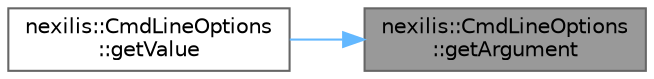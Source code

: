 digraph "nexilis::CmdLineOptions::getArgument"
{
 // LATEX_PDF_SIZE
  bgcolor="transparent";
  edge [fontname=Helvetica,fontsize=10,labelfontname=Helvetica,labelfontsize=10];
  node [fontname=Helvetica,fontsize=10,shape=box,height=0.2,width=0.4];
  rankdir="RL";
  Node1 [id="Node000001",label="nexilis::CmdLineOptions\l::getArgument",height=0.2,width=0.4,color="gray40", fillcolor="grey60", style="filled", fontcolor="black",tooltip="Get the argument based on any passing name."];
  Node1 -> Node2 [id="edge1_Node000001_Node000002",dir="back",color="steelblue1",style="solid",tooltip=" "];
  Node2 [id="Node000002",label="nexilis::CmdLineOptions\l::getValue",height=0.2,width=0.4,color="grey40", fillcolor="white", style="filled",URL="$d4/d26/classnexilis_1_1CmdLineOptions.html#acc17856941144db12cc0fbd481291472",tooltip="Get value for specific argument."];
}
